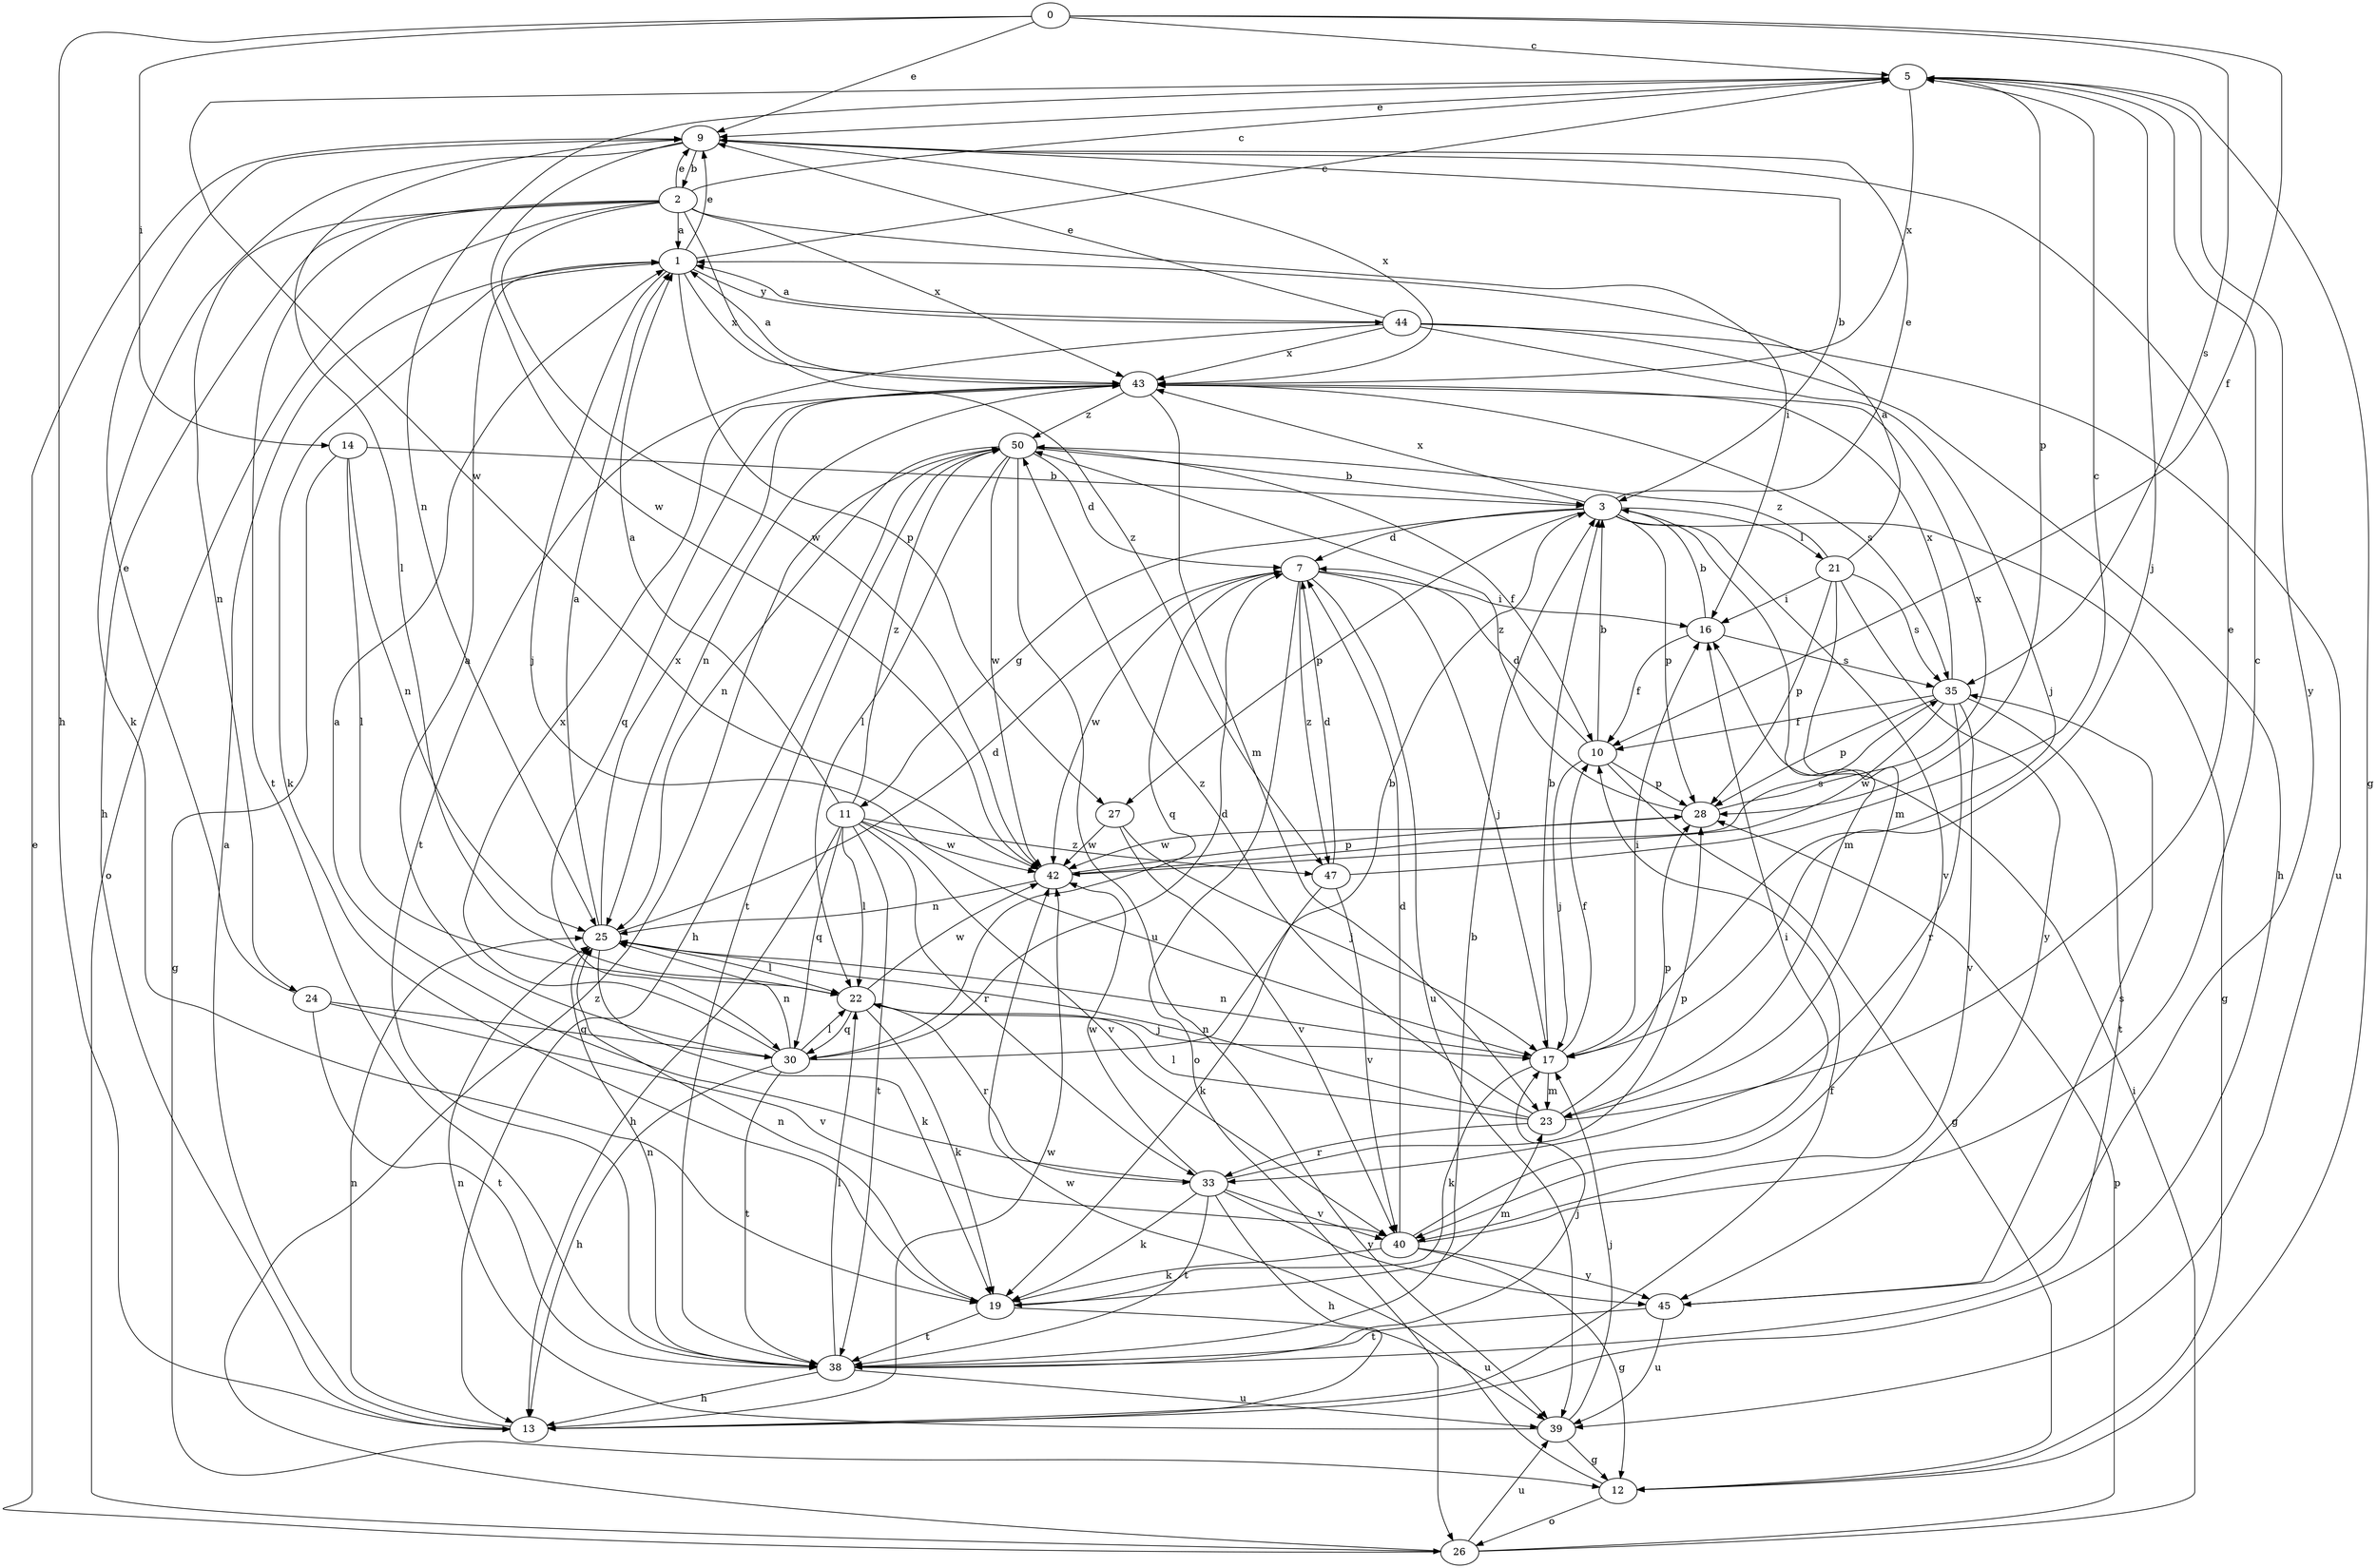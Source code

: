 strict digraph  {
0;
1;
2;
3;
5;
7;
9;
10;
11;
12;
13;
14;
16;
17;
19;
21;
22;
23;
24;
25;
26;
27;
28;
30;
33;
35;
38;
39;
40;
42;
43;
44;
45;
47;
50;
0 -> 5  [label=c];
0 -> 9  [label=e];
0 -> 10  [label=f];
0 -> 13  [label=h];
0 -> 14  [label=i];
0 -> 35  [label=s];
1 -> 5  [label=c];
1 -> 9  [label=e];
1 -> 17  [label=j];
1 -> 19  [label=k];
1 -> 27  [label=p];
1 -> 43  [label=x];
1 -> 44  [label=y];
2 -> 1  [label=a];
2 -> 5  [label=c];
2 -> 9  [label=e];
2 -> 13  [label=h];
2 -> 16  [label=i];
2 -> 24  [label=n];
2 -> 26  [label=o];
2 -> 38  [label=t];
2 -> 42  [label=w];
2 -> 43  [label=x];
2 -> 47  [label=z];
3 -> 7  [label=d];
3 -> 9  [label=e];
3 -> 11  [label=g];
3 -> 12  [label=g];
3 -> 21  [label=l];
3 -> 23  [label=m];
3 -> 27  [label=p];
3 -> 28  [label=p];
3 -> 40  [label=v];
3 -> 43  [label=x];
5 -> 9  [label=e];
5 -> 12  [label=g];
5 -> 17  [label=j];
5 -> 25  [label=n];
5 -> 28  [label=p];
5 -> 42  [label=w];
5 -> 43  [label=x];
5 -> 45  [label=y];
7 -> 16  [label=i];
7 -> 17  [label=j];
7 -> 26  [label=o];
7 -> 30  [label=q];
7 -> 39  [label=u];
7 -> 42  [label=w];
7 -> 47  [label=z];
9 -> 2  [label=b];
9 -> 3  [label=b];
9 -> 19  [label=k];
9 -> 22  [label=l];
9 -> 42  [label=w];
9 -> 43  [label=x];
10 -> 3  [label=b];
10 -> 7  [label=d];
10 -> 12  [label=g];
10 -> 17  [label=j];
10 -> 28  [label=p];
11 -> 1  [label=a];
11 -> 13  [label=h];
11 -> 22  [label=l];
11 -> 30  [label=q];
11 -> 33  [label=r];
11 -> 38  [label=t];
11 -> 40  [label=v];
11 -> 42  [label=w];
11 -> 47  [label=z];
11 -> 50  [label=z];
12 -> 26  [label=o];
12 -> 42  [label=w];
13 -> 1  [label=a];
13 -> 10  [label=f];
13 -> 25  [label=n];
13 -> 42  [label=w];
14 -> 3  [label=b];
14 -> 12  [label=g];
14 -> 22  [label=l];
14 -> 25  [label=n];
16 -> 3  [label=b];
16 -> 10  [label=f];
16 -> 35  [label=s];
17 -> 3  [label=b];
17 -> 10  [label=f];
17 -> 16  [label=i];
17 -> 19  [label=k];
17 -> 23  [label=m];
17 -> 25  [label=n];
19 -> 23  [label=m];
19 -> 25  [label=n];
19 -> 38  [label=t];
19 -> 39  [label=u];
21 -> 1  [label=a];
21 -> 16  [label=i];
21 -> 23  [label=m];
21 -> 28  [label=p];
21 -> 35  [label=s];
21 -> 45  [label=y];
21 -> 50  [label=z];
22 -> 17  [label=j];
22 -> 19  [label=k];
22 -> 30  [label=q];
22 -> 33  [label=r];
22 -> 42  [label=w];
23 -> 9  [label=e];
23 -> 22  [label=l];
23 -> 25  [label=n];
23 -> 28  [label=p];
23 -> 33  [label=r];
23 -> 50  [label=z];
24 -> 9  [label=e];
24 -> 30  [label=q];
24 -> 38  [label=t];
24 -> 40  [label=v];
25 -> 1  [label=a];
25 -> 7  [label=d];
25 -> 19  [label=k];
25 -> 22  [label=l];
25 -> 43  [label=x];
26 -> 9  [label=e];
26 -> 16  [label=i];
26 -> 28  [label=p];
26 -> 39  [label=u];
26 -> 50  [label=z];
27 -> 17  [label=j];
27 -> 40  [label=v];
27 -> 42  [label=w];
28 -> 42  [label=w];
28 -> 43  [label=x];
28 -> 50  [label=z];
30 -> 1  [label=a];
30 -> 3  [label=b];
30 -> 7  [label=d];
30 -> 13  [label=h];
30 -> 22  [label=l];
30 -> 25  [label=n];
30 -> 38  [label=t];
30 -> 43  [label=x];
33 -> 1  [label=a];
33 -> 13  [label=h];
33 -> 19  [label=k];
33 -> 28  [label=p];
33 -> 38  [label=t];
33 -> 40  [label=v];
33 -> 42  [label=w];
33 -> 45  [label=y];
35 -> 10  [label=f];
35 -> 28  [label=p];
35 -> 33  [label=r];
35 -> 38  [label=t];
35 -> 40  [label=v];
35 -> 42  [label=w];
35 -> 43  [label=x];
38 -> 3  [label=b];
38 -> 13  [label=h];
38 -> 17  [label=j];
38 -> 22  [label=l];
38 -> 25  [label=n];
38 -> 39  [label=u];
39 -> 12  [label=g];
39 -> 17  [label=j];
39 -> 25  [label=n];
40 -> 5  [label=c];
40 -> 7  [label=d];
40 -> 12  [label=g];
40 -> 16  [label=i];
40 -> 19  [label=k];
40 -> 45  [label=y];
42 -> 25  [label=n];
42 -> 28  [label=p];
42 -> 35  [label=s];
43 -> 1  [label=a];
43 -> 23  [label=m];
43 -> 25  [label=n];
43 -> 30  [label=q];
43 -> 35  [label=s];
43 -> 50  [label=z];
44 -> 1  [label=a];
44 -> 9  [label=e];
44 -> 13  [label=h];
44 -> 17  [label=j];
44 -> 38  [label=t];
44 -> 39  [label=u];
44 -> 43  [label=x];
45 -> 35  [label=s];
45 -> 38  [label=t];
45 -> 39  [label=u];
47 -> 5  [label=c];
47 -> 7  [label=d];
47 -> 19  [label=k];
47 -> 40  [label=v];
50 -> 3  [label=b];
50 -> 7  [label=d];
50 -> 10  [label=f];
50 -> 13  [label=h];
50 -> 22  [label=l];
50 -> 25  [label=n];
50 -> 38  [label=t];
50 -> 39  [label=u];
50 -> 42  [label=w];
}
